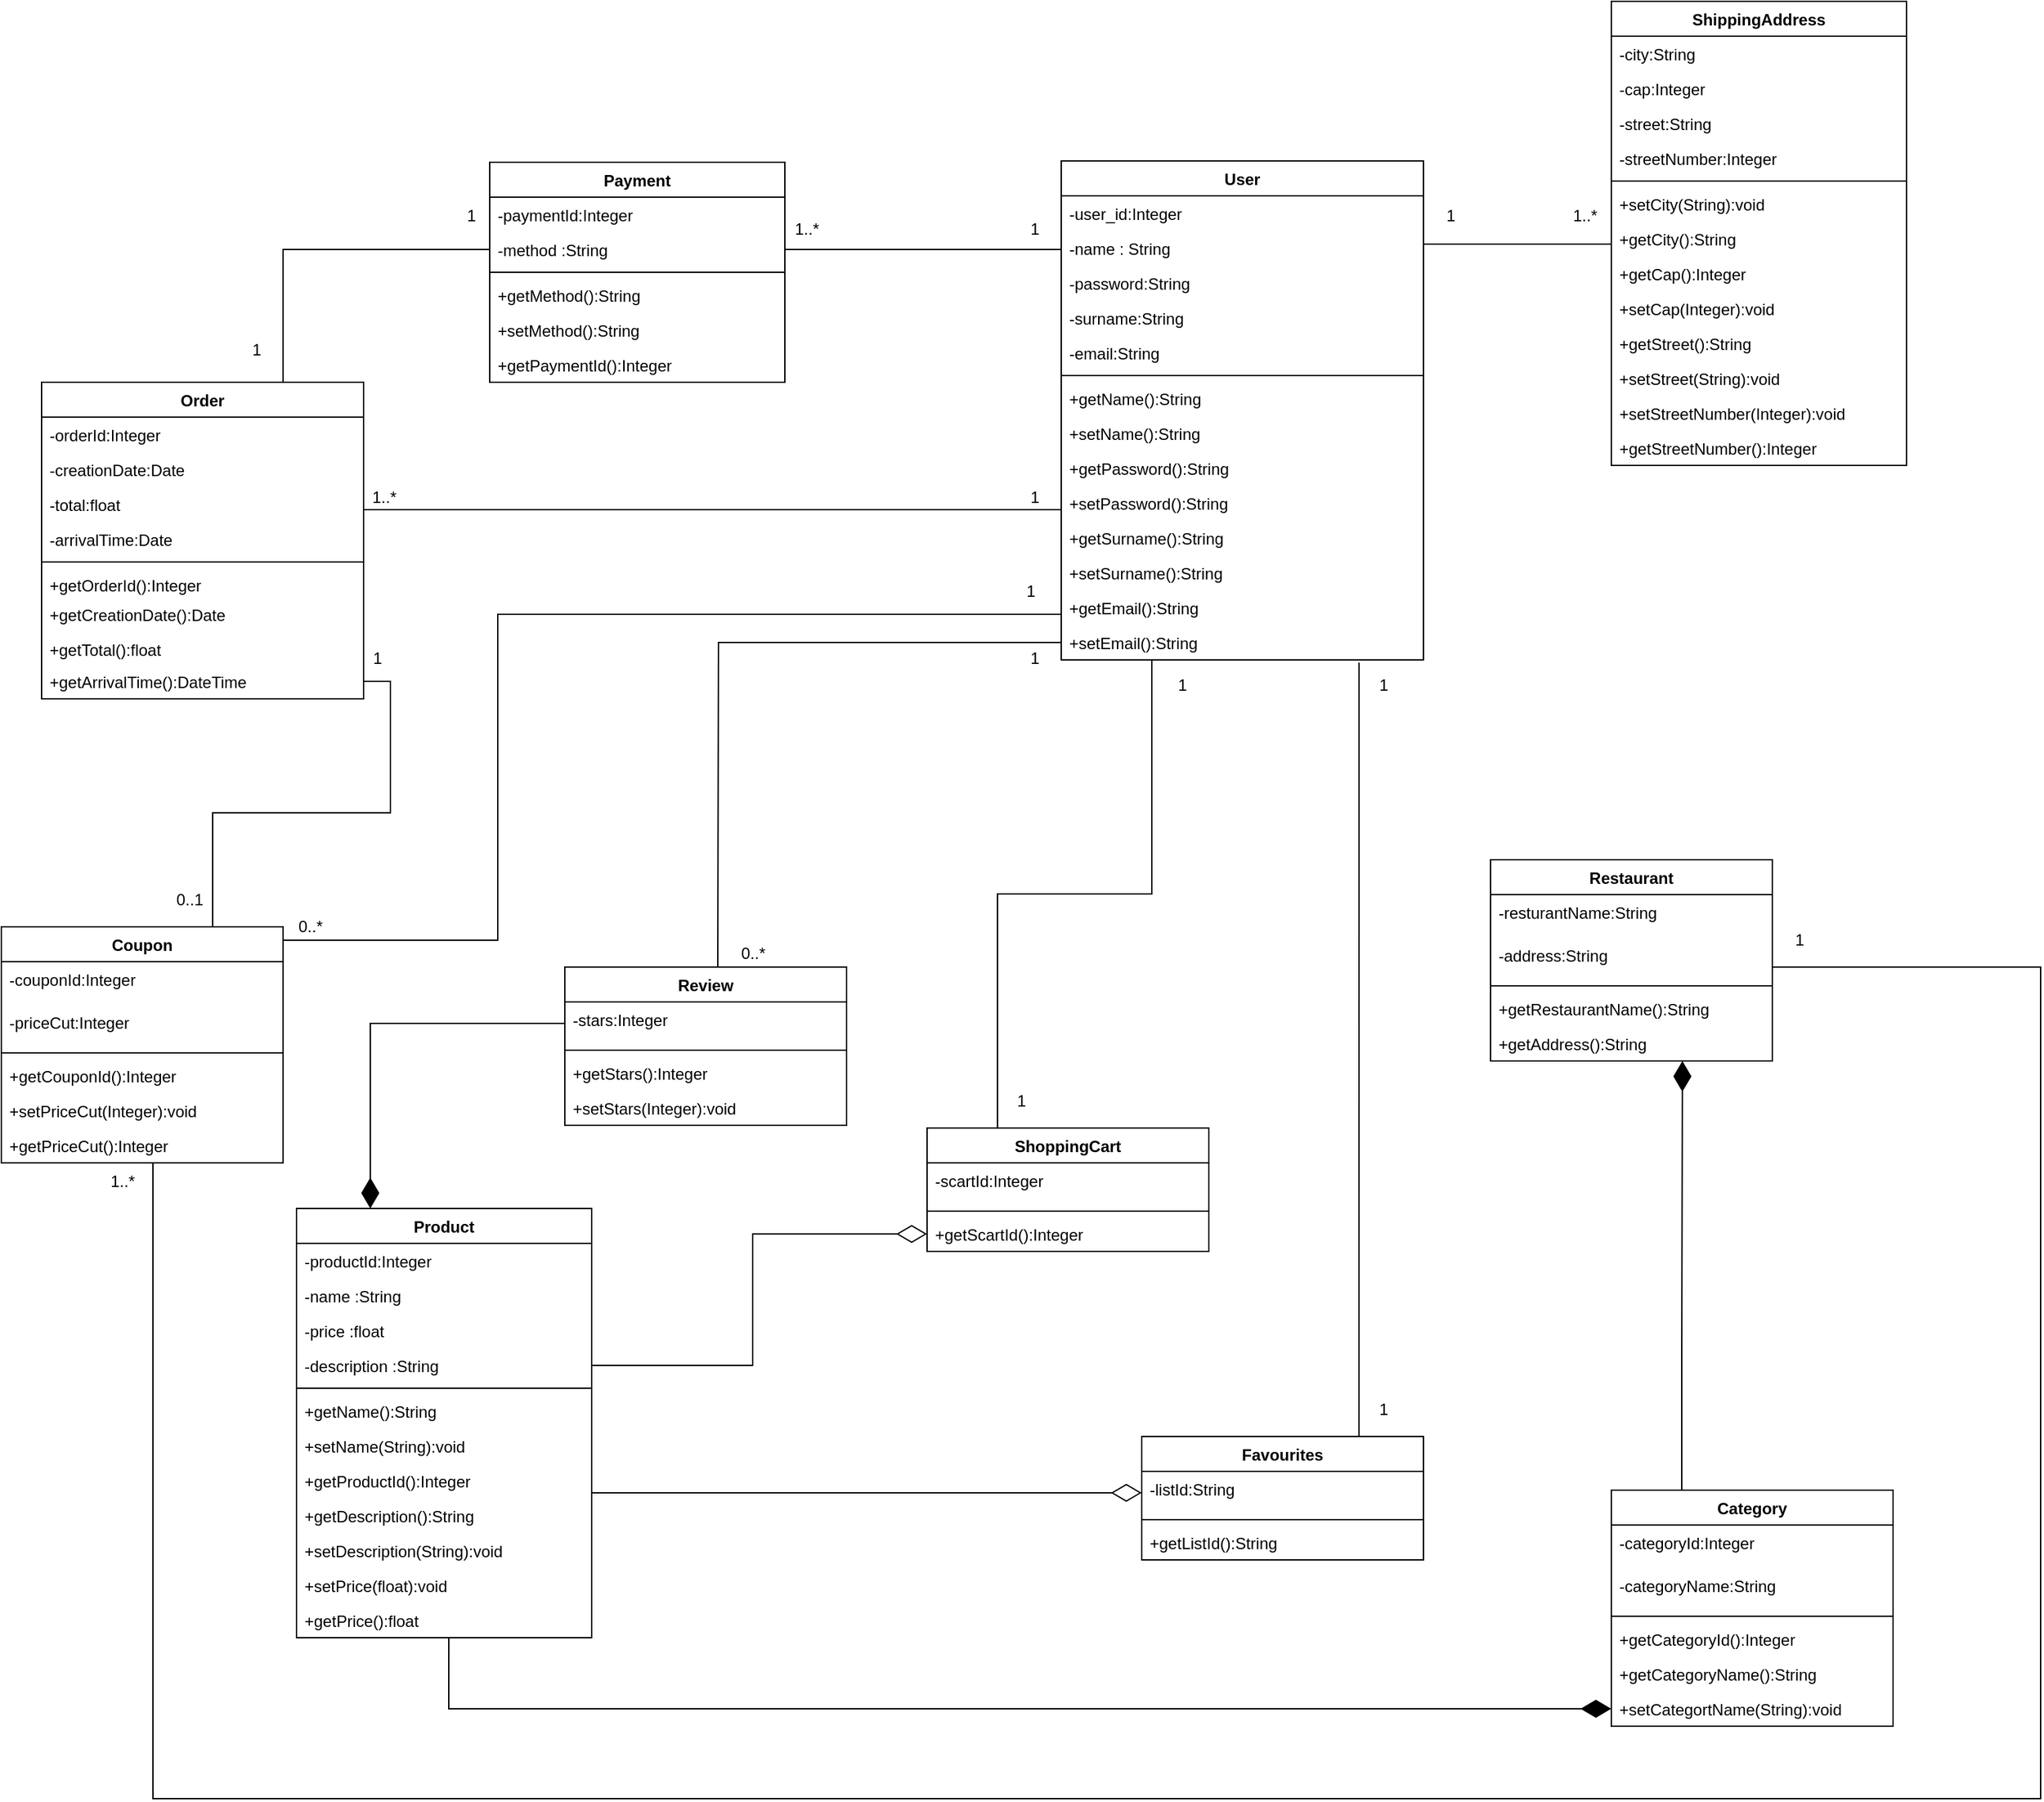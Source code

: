 <mxfile version="14.9.4" type="device"><diagram id="C5RBs43oDa-KdzZeNtuy" name="Page-1"><mxGraphModel dx="1248" dy="1477" grid="1" gridSize="10" guides="1" tooltips="1" connect="1" arrows="1" fold="1" page="0" pageScale="1" pageWidth="827" pageHeight="1169" math="0" shadow="0"><root><mxCell id="WIyWlLk6GJQsqaUBKTNV-0"/><mxCell id="WIyWlLk6GJQsqaUBKTNV-1" parent="WIyWlLk6GJQsqaUBKTNV-0"/><mxCell id="Fzb35Lvc3CZ6Kefot4yk-19" style="edgeStyle=orthogonalEdgeStyle;rounded=0;orthogonalLoop=1;jettySize=auto;html=1;exitX=0.75;exitY=0;exitDx=0;exitDy=0;entryX=0;entryY=0.5;entryDx=0;entryDy=0;endArrow=none;endFill=0;endSize=20;" parent="WIyWlLk6GJQsqaUBKTNV-1" source="GqTeX3np5vWBJ3f2mtn9-4" target="GqTeX3np5vWBJ3f2mtn9-90" edge="1"><mxGeometry relative="1" as="geometry"/></mxCell><mxCell id="GqTeX3np5vWBJ3f2mtn9-4" value="Order &#10;" style="swimlane;fontStyle=1;align=center;verticalAlign=top;childLayout=stackLayout;horizontal=1;startSize=26;horizontalStack=0;resizeParent=1;resizeParentMax=0;resizeLast=0;collapsible=1;marginBottom=0;" parent="WIyWlLk6GJQsqaUBKTNV-1" vertex="1"><mxGeometry x="80" y="-296" width="240" height="236" as="geometry"/></mxCell><mxCell id="GqTeX3np5vWBJ3f2mtn9-5" value="-orderId:Integer   &#10;" style="text;strokeColor=none;fillColor=none;align=left;verticalAlign=top;spacingLeft=4;spacingRight=4;overflow=hidden;rotatable=0;points=[[0,0.5],[1,0.5]];portConstraint=eastwest;" parent="GqTeX3np5vWBJ3f2mtn9-4" vertex="1"><mxGeometry y="26" width="240" height="26" as="geometry"/></mxCell><mxCell id="GqTeX3np5vWBJ3f2mtn9-75" value="-creationDate:Date" style="text;strokeColor=none;fillColor=none;align=left;verticalAlign=top;spacingLeft=4;spacingRight=4;overflow=hidden;rotatable=0;points=[[0,0.5],[1,0.5]];portConstraint=eastwest;" parent="GqTeX3np5vWBJ3f2mtn9-4" vertex="1"><mxGeometry y="52" width="240" height="26" as="geometry"/></mxCell><mxCell id="GqTeX3np5vWBJ3f2mtn9-76" value="-total:float" style="text;strokeColor=none;fillColor=none;align=left;verticalAlign=top;spacingLeft=4;spacingRight=4;overflow=hidden;rotatable=0;points=[[0,0.5],[1,0.5]];portConstraint=eastwest;" parent="GqTeX3np5vWBJ3f2mtn9-4" vertex="1"><mxGeometry y="78" width="240" height="26" as="geometry"/></mxCell><mxCell id="GqTeX3np5vWBJ3f2mtn9-77" value="-arrivalTime:Date " style="text;strokeColor=none;fillColor=none;align=left;verticalAlign=top;spacingLeft=4;spacingRight=4;overflow=hidden;rotatable=0;points=[[0,0.5],[1,0.5]];portConstraint=eastwest;" parent="GqTeX3np5vWBJ3f2mtn9-4" vertex="1"><mxGeometry y="104" width="240" height="26" as="geometry"/></mxCell><mxCell id="GqTeX3np5vWBJ3f2mtn9-6" value="" style="line;strokeWidth=1;fillColor=none;align=left;verticalAlign=middle;spacingTop=-1;spacingLeft=3;spacingRight=3;rotatable=0;labelPosition=right;points=[];portConstraint=eastwest;" parent="GqTeX3np5vWBJ3f2mtn9-4" vertex="1"><mxGeometry y="130" width="240" height="8" as="geometry"/></mxCell><mxCell id="GqTeX3np5vWBJ3f2mtn9-7" value="+getOrderId():Integer " style="text;strokeColor=none;fillColor=none;align=left;verticalAlign=top;spacingLeft=4;spacingRight=4;overflow=hidden;rotatable=0;points=[[0,0.5],[1,0.5]];portConstraint=eastwest;" parent="GqTeX3np5vWBJ3f2mtn9-4" vertex="1"><mxGeometry y="138" width="240" height="22" as="geometry"/></mxCell><mxCell id="GqTeX3np5vWBJ3f2mtn9-79" value="+getCreationDate():Date" style="text;strokeColor=none;fillColor=none;align=left;verticalAlign=top;spacingLeft=4;spacingRight=4;overflow=hidden;rotatable=0;points=[[0,0.5],[1,0.5]];portConstraint=eastwest;" parent="GqTeX3np5vWBJ3f2mtn9-4" vertex="1"><mxGeometry y="160" width="240" height="26" as="geometry"/></mxCell><mxCell id="GqTeX3np5vWBJ3f2mtn9-80" value="+getTotal():float" style="text;strokeColor=none;fillColor=none;align=left;verticalAlign=top;spacingLeft=4;spacingRight=4;overflow=hidden;rotatable=0;points=[[0,0.5],[1,0.5]];portConstraint=eastwest;" parent="GqTeX3np5vWBJ3f2mtn9-4" vertex="1"><mxGeometry y="186" width="240" height="24" as="geometry"/></mxCell><mxCell id="GqTeX3np5vWBJ3f2mtn9-81" value="+getArrivalTime():DateTime" style="text;strokeColor=none;fillColor=none;align=left;verticalAlign=top;spacingLeft=4;spacingRight=4;overflow=hidden;rotatable=0;points=[[0,0.5],[1,0.5]];portConstraint=eastwest;" parent="GqTeX3np5vWBJ3f2mtn9-4" vertex="1"><mxGeometry y="210" width="240" height="26" as="geometry"/></mxCell><mxCell id="Fzb35Lvc3CZ6Kefot4yk-70" style="edgeStyle=orthogonalEdgeStyle;rounded=0;orthogonalLoop=1;jettySize=auto;html=1;exitX=0.75;exitY=0;exitDx=0;exitDy=0;entryX=0.822;entryY=1.077;entryDx=0;entryDy=0;endArrow=none;endFill=0;endSize=20;entryPerimeter=0;" parent="WIyWlLk6GJQsqaUBKTNV-1" source="GqTeX3np5vWBJ3f2mtn9-8" target="GqTeX3np5vWBJ3f2mtn9-69" edge="1"><mxGeometry relative="1" as="geometry"><mxPoint x="1110" y="2" as="targetPoint"/><Array as="points"><mxPoint x="1062" y="490"/></Array></mxGeometry></mxCell><mxCell id="GqTeX3np5vWBJ3f2mtn9-8" value="Favourites &#10;" style="swimlane;fontStyle=1;align=center;verticalAlign=top;childLayout=stackLayout;horizontal=1;startSize=26;horizontalStack=0;resizeParent=1;resizeParentMax=0;resizeLast=0;collapsible=1;marginBottom=0;" parent="WIyWlLk6GJQsqaUBKTNV-1" vertex="1"><mxGeometry x="900" y="490" width="210" height="92" as="geometry"/></mxCell><mxCell id="GqTeX3np5vWBJ3f2mtn9-9" value="-listId:String  &#10;" style="text;strokeColor=none;fillColor=none;align=left;verticalAlign=top;spacingLeft=4;spacingRight=4;overflow=hidden;rotatable=0;points=[[0,0.5],[1,0.5]];portConstraint=eastwest;" parent="GqTeX3np5vWBJ3f2mtn9-8" vertex="1"><mxGeometry y="26" width="210" height="32" as="geometry"/></mxCell><mxCell id="GqTeX3np5vWBJ3f2mtn9-10" value="" style="line;strokeWidth=1;fillColor=none;align=left;verticalAlign=middle;spacingTop=-1;spacingLeft=3;spacingRight=3;rotatable=0;labelPosition=right;points=[];portConstraint=eastwest;" parent="GqTeX3np5vWBJ3f2mtn9-8" vertex="1"><mxGeometry y="58" width="210" height="8" as="geometry"/></mxCell><mxCell id="GqTeX3np5vWBJ3f2mtn9-11" value="+getListId():String" style="text;strokeColor=none;fillColor=none;align=left;verticalAlign=top;spacingLeft=4;spacingRight=4;overflow=hidden;rotatable=0;points=[[0,0.5],[1,0.5]];portConstraint=eastwest;" parent="GqTeX3np5vWBJ3f2mtn9-8" vertex="1"><mxGeometry y="66" width="210" height="26" as="geometry"/></mxCell><mxCell id="GqTeX3np5vWBJ3f2mtn9-20" value="User&#10; &#10;" style="swimlane;fontStyle=1;align=center;verticalAlign=top;childLayout=stackLayout;horizontal=1;startSize=26;horizontalStack=0;resizeParent=1;resizeParentMax=0;resizeLast=0;collapsible=1;marginBottom=0;" parent="WIyWlLk6GJQsqaUBKTNV-1" vertex="1"><mxGeometry x="840" y="-461" width="270" height="372" as="geometry"/></mxCell><mxCell id="GqTeX3np5vWBJ3f2mtn9-21" value="-user_id:Integer &#10;" style="text;strokeColor=none;fillColor=none;align=left;verticalAlign=top;spacingLeft=4;spacingRight=4;overflow=hidden;rotatable=0;points=[[0,0.5],[1,0.5]];portConstraint=eastwest;" parent="GqTeX3np5vWBJ3f2mtn9-20" vertex="1"><mxGeometry y="26" width="270" height="26" as="geometry"/></mxCell><mxCell id="GqTeX3np5vWBJ3f2mtn9-61" value="-name : String " style="text;strokeColor=none;fillColor=none;align=left;verticalAlign=top;spacingLeft=4;spacingRight=4;overflow=hidden;rotatable=0;points=[[0,0.5],[1,0.5]];portConstraint=eastwest;" parent="GqTeX3np5vWBJ3f2mtn9-20" vertex="1"><mxGeometry y="52" width="270" height="26" as="geometry"/></mxCell><mxCell id="GqTeX3np5vWBJ3f2mtn9-60" value="-password:String &#10;" style="text;strokeColor=none;fillColor=none;align=left;verticalAlign=top;spacingLeft=4;spacingRight=4;overflow=hidden;rotatable=0;points=[[0,0.5],[1,0.5]];portConstraint=eastwest;" parent="GqTeX3np5vWBJ3f2mtn9-20" vertex="1"><mxGeometry y="78" width="270" height="26" as="geometry"/></mxCell><mxCell id="GqTeX3np5vWBJ3f2mtn9-59" value="-surname:String " style="text;strokeColor=none;fillColor=none;align=left;verticalAlign=top;spacingLeft=4;spacingRight=4;overflow=hidden;rotatable=0;points=[[0,0.5],[1,0.5]];portConstraint=eastwest;" parent="GqTeX3np5vWBJ3f2mtn9-20" vertex="1"><mxGeometry y="104" width="270" height="26" as="geometry"/></mxCell><mxCell id="GqTeX3np5vWBJ3f2mtn9-58" value="-email:String   &#10;" style="text;strokeColor=none;fillColor=none;align=left;verticalAlign=top;spacingLeft=4;spacingRight=4;overflow=hidden;rotatable=0;points=[[0,0.5],[1,0.5]];portConstraint=eastwest;" parent="GqTeX3np5vWBJ3f2mtn9-20" vertex="1"><mxGeometry y="130" width="270" height="26" as="geometry"/></mxCell><mxCell id="GqTeX3np5vWBJ3f2mtn9-22" value="" style="line;strokeWidth=1;fillColor=none;align=left;verticalAlign=middle;spacingTop=-1;spacingLeft=3;spacingRight=3;rotatable=0;labelPosition=right;points=[];portConstraint=eastwest;" parent="GqTeX3np5vWBJ3f2mtn9-20" vertex="1"><mxGeometry y="156" width="270" height="8" as="geometry"/></mxCell><mxCell id="GqTeX3np5vWBJ3f2mtn9-23" value="+getName():String" style="text;strokeColor=none;fillColor=none;align=left;verticalAlign=top;spacingLeft=4;spacingRight=4;overflow=hidden;rotatable=0;points=[[0,0.5],[1,0.5]];portConstraint=eastwest;" parent="GqTeX3np5vWBJ3f2mtn9-20" vertex="1"><mxGeometry y="164" width="270" height="26" as="geometry"/></mxCell><mxCell id="GqTeX3np5vWBJ3f2mtn9-63" value="+setName():String " style="text;strokeColor=none;fillColor=none;align=left;verticalAlign=top;spacingLeft=4;spacingRight=4;overflow=hidden;rotatable=0;points=[[0,0.5],[1,0.5]];portConstraint=eastwest;" parent="GqTeX3np5vWBJ3f2mtn9-20" vertex="1"><mxGeometry y="190" width="270" height="26" as="geometry"/></mxCell><mxCell id="GqTeX3np5vWBJ3f2mtn9-64" value="+getPassword():String" style="text;strokeColor=none;fillColor=none;align=left;verticalAlign=top;spacingLeft=4;spacingRight=4;overflow=hidden;rotatable=0;points=[[0,0.5],[1,0.5]];portConstraint=eastwest;" parent="GqTeX3np5vWBJ3f2mtn9-20" vertex="1"><mxGeometry y="216" width="270" height="26" as="geometry"/></mxCell><mxCell id="GqTeX3np5vWBJ3f2mtn9-65" value="+setPassword():String" style="text;strokeColor=none;fillColor=none;align=left;verticalAlign=top;spacingLeft=4;spacingRight=4;overflow=hidden;rotatable=0;points=[[0,0.5],[1,0.5]];portConstraint=eastwest;" parent="GqTeX3np5vWBJ3f2mtn9-20" vertex="1"><mxGeometry y="242" width="270" height="26" as="geometry"/></mxCell><mxCell id="GqTeX3np5vWBJ3f2mtn9-66" value="+getSurname():String" style="text;strokeColor=none;fillColor=none;align=left;verticalAlign=top;spacingLeft=4;spacingRight=4;overflow=hidden;rotatable=0;points=[[0,0.5],[1,0.5]];portConstraint=eastwest;" parent="GqTeX3np5vWBJ3f2mtn9-20" vertex="1"><mxGeometry y="268" width="270" height="26" as="geometry"/></mxCell><mxCell id="GqTeX3np5vWBJ3f2mtn9-67" value="+setSurname():String" style="text;strokeColor=none;fillColor=none;align=left;verticalAlign=top;spacingLeft=4;spacingRight=4;overflow=hidden;rotatable=0;points=[[0,0.5],[1,0.5]];portConstraint=eastwest;" parent="GqTeX3np5vWBJ3f2mtn9-20" vertex="1"><mxGeometry y="294" width="270" height="26" as="geometry"/></mxCell><mxCell id="GqTeX3np5vWBJ3f2mtn9-68" value="+getEmail():String" style="text;strokeColor=none;fillColor=none;align=left;verticalAlign=top;spacingLeft=4;spacingRight=4;overflow=hidden;rotatable=0;points=[[0,0.5],[1,0.5]];portConstraint=eastwest;" parent="GqTeX3np5vWBJ3f2mtn9-20" vertex="1"><mxGeometry y="320" width="270" height="26" as="geometry"/></mxCell><mxCell id="GqTeX3np5vWBJ3f2mtn9-69" value="+setEmail():String" style="text;strokeColor=none;fillColor=none;align=left;verticalAlign=top;spacingLeft=4;spacingRight=4;overflow=hidden;rotatable=0;points=[[0,0.5],[1,0.5]];portConstraint=eastwest;" parent="GqTeX3np5vWBJ3f2mtn9-20" vertex="1"><mxGeometry y="346" width="270" height="26" as="geometry"/></mxCell><mxCell id="GqTeX3np5vWBJ3f2mtn9-24" value="Payment &#10;" style="swimlane;fontStyle=1;align=center;verticalAlign=top;childLayout=stackLayout;horizontal=1;startSize=26;horizontalStack=0;resizeParent=1;resizeParentMax=0;resizeLast=0;collapsible=1;marginBottom=0;" parent="WIyWlLk6GJQsqaUBKTNV-1" vertex="1"><mxGeometry x="414" y="-460" width="220" height="164" as="geometry"/></mxCell><mxCell id="GqTeX3np5vWBJ3f2mtn9-25" value="-paymentId:Integer &#10;" style="text;strokeColor=none;fillColor=none;align=left;verticalAlign=top;spacingLeft=4;spacingRight=4;overflow=hidden;rotatable=0;points=[[0,0.5],[1,0.5]];portConstraint=eastwest;" parent="GqTeX3np5vWBJ3f2mtn9-24" vertex="1"><mxGeometry y="26" width="220" height="26" as="geometry"/></mxCell><mxCell id="GqTeX3np5vWBJ3f2mtn9-90" value="-method :String" style="text;strokeColor=none;fillColor=none;align=left;verticalAlign=top;spacingLeft=4;spacingRight=4;overflow=hidden;rotatable=0;points=[[0,0.5],[1,0.5]];portConstraint=eastwest;" parent="GqTeX3np5vWBJ3f2mtn9-24" vertex="1"><mxGeometry y="52" width="220" height="26" as="geometry"/></mxCell><mxCell id="GqTeX3np5vWBJ3f2mtn9-26" value="" style="line;strokeWidth=1;fillColor=none;align=left;verticalAlign=middle;spacingTop=-1;spacingLeft=3;spacingRight=3;rotatable=0;labelPosition=right;points=[];portConstraint=eastwest;" parent="GqTeX3np5vWBJ3f2mtn9-24" vertex="1"><mxGeometry y="78" width="220" height="8" as="geometry"/></mxCell><mxCell id="GqTeX3np5vWBJ3f2mtn9-27" value="+getMethod():String" style="text;strokeColor=none;fillColor=none;align=left;verticalAlign=top;spacingLeft=4;spacingRight=4;overflow=hidden;rotatable=0;points=[[0,0.5],[1,0.5]];portConstraint=eastwest;" parent="GqTeX3np5vWBJ3f2mtn9-24" vertex="1"><mxGeometry y="86" width="220" height="26" as="geometry"/></mxCell><mxCell id="GqTeX3np5vWBJ3f2mtn9-91" value="+setMethod():String" style="text;strokeColor=none;fillColor=none;align=left;verticalAlign=top;spacingLeft=4;spacingRight=4;overflow=hidden;rotatable=0;points=[[0,0.5],[1,0.5]];portConstraint=eastwest;" parent="GqTeX3np5vWBJ3f2mtn9-24" vertex="1"><mxGeometry y="112" width="220" height="26" as="geometry"/></mxCell><mxCell id="GqTeX3np5vWBJ3f2mtn9-92" value="+getPaymentId():Integer&#10;" style="text;strokeColor=none;fillColor=none;align=left;verticalAlign=top;spacingLeft=4;spacingRight=4;overflow=hidden;rotatable=0;points=[[0,0.5],[1,0.5]];portConstraint=eastwest;" parent="GqTeX3np5vWBJ3f2mtn9-24" vertex="1"><mxGeometry y="138" width="220" height="26" as="geometry"/></mxCell><mxCell id="YqrqfRTij7B3wuzIpThq-54" style="edgeStyle=orthogonalEdgeStyle;rounded=0;orthogonalLoop=1;jettySize=auto;html=1;exitX=0.25;exitY=0;exitDx=0;exitDy=0;entryX=0;entryY=0.5;entryDx=0;entryDy=0;startArrow=diamondThin;startFill=1;endArrow=none;endFill=0;startSize=20;endSize=30;sourcePerimeterSpacing=30;targetPerimeterSpacing=30;strokeWidth=1;" parent="WIyWlLk6GJQsqaUBKTNV-1" source="UOLt_uFdu3Jr6GfLO_ts-5" target="YqrqfRTij7B3wuzIpThq-48" edge="1"><mxGeometry relative="1" as="geometry"/></mxCell><mxCell id="UOLt_uFdu3Jr6GfLO_ts-5" value="Product" style="swimlane;fontStyle=1;align=center;verticalAlign=top;childLayout=stackLayout;horizontal=1;startSize=26;horizontalStack=0;resizeParent=1;resizeParentMax=0;resizeLast=0;collapsible=1;marginBottom=0;" parent="WIyWlLk6GJQsqaUBKTNV-1" vertex="1"><mxGeometry x="270" y="320" width="220" height="320" as="geometry"/></mxCell><mxCell id="UOLt_uFdu3Jr6GfLO_ts-6" value="-productId:Integer &#10;" style="text;strokeColor=none;fillColor=none;align=left;verticalAlign=top;spacingLeft=4;spacingRight=4;overflow=hidden;rotatable=0;points=[[0,0.5],[1,0.5]];portConstraint=eastwest;" parent="UOLt_uFdu3Jr6GfLO_ts-5" vertex="1"><mxGeometry y="26" width="220" height="26" as="geometry"/></mxCell><mxCell id="UOLt_uFdu3Jr6GfLO_ts-7" value="-name :String" style="text;strokeColor=none;fillColor=none;align=left;verticalAlign=top;spacingLeft=4;spacingRight=4;overflow=hidden;rotatable=0;points=[[0,0.5],[1,0.5]];portConstraint=eastwest;" parent="UOLt_uFdu3Jr6GfLO_ts-5" vertex="1"><mxGeometry y="52" width="220" height="26" as="geometry"/></mxCell><mxCell id="fUHFlFOg5tJNf6eTaTaH-1" value="-price :float" style="text;strokeColor=none;fillColor=none;align=left;verticalAlign=top;spacingLeft=4;spacingRight=4;overflow=hidden;rotatable=0;points=[[0,0.5],[1,0.5]];portConstraint=eastwest;" parent="UOLt_uFdu3Jr6GfLO_ts-5" vertex="1"><mxGeometry y="78" width="220" height="26" as="geometry"/></mxCell><mxCell id="UOLt_uFdu3Jr6GfLO_ts-12" value="-description :String&#10;" style="text;strokeColor=none;fillColor=none;align=left;verticalAlign=top;spacingLeft=4;spacingRight=4;overflow=hidden;rotatable=0;points=[[0,0.5],[1,0.5]];portConstraint=eastwest;" parent="UOLt_uFdu3Jr6GfLO_ts-5" vertex="1"><mxGeometry y="104" width="220" height="26" as="geometry"/></mxCell><mxCell id="UOLt_uFdu3Jr6GfLO_ts-8" value="" style="line;strokeWidth=1;fillColor=none;align=left;verticalAlign=middle;spacingTop=-1;spacingLeft=3;spacingRight=3;rotatable=0;labelPosition=right;points=[];portConstraint=eastwest;" parent="UOLt_uFdu3Jr6GfLO_ts-5" vertex="1"><mxGeometry y="130" width="220" height="8" as="geometry"/></mxCell><mxCell id="UOLt_uFdu3Jr6GfLO_ts-9" value="+getName():String" style="text;strokeColor=none;fillColor=none;align=left;verticalAlign=top;spacingLeft=4;spacingRight=4;overflow=hidden;rotatable=0;points=[[0,0.5],[1,0.5]];portConstraint=eastwest;" parent="UOLt_uFdu3Jr6GfLO_ts-5" vertex="1"><mxGeometry y="138" width="220" height="26" as="geometry"/></mxCell><mxCell id="UOLt_uFdu3Jr6GfLO_ts-10" value="+setName(String):void" style="text;strokeColor=none;fillColor=none;align=left;verticalAlign=top;spacingLeft=4;spacingRight=4;overflow=hidden;rotatable=0;points=[[0,0.5],[1,0.5]];portConstraint=eastwest;" parent="UOLt_uFdu3Jr6GfLO_ts-5" vertex="1"><mxGeometry y="164" width="220" height="26" as="geometry"/></mxCell><mxCell id="UOLt_uFdu3Jr6GfLO_ts-11" value="+getProductId():Integer&#10;" style="text;strokeColor=none;fillColor=none;align=left;verticalAlign=top;spacingLeft=4;spacingRight=4;overflow=hidden;rotatable=0;points=[[0,0.5],[1,0.5]];portConstraint=eastwest;" parent="UOLt_uFdu3Jr6GfLO_ts-5" vertex="1"><mxGeometry y="190" width="220" height="26" as="geometry"/></mxCell><mxCell id="UOLt_uFdu3Jr6GfLO_ts-13" value="+getDescription():String&#10;" style="text;strokeColor=none;fillColor=none;align=left;verticalAlign=top;spacingLeft=4;spacingRight=4;overflow=hidden;rotatable=0;points=[[0,0.5],[1,0.5]];portConstraint=eastwest;" parent="UOLt_uFdu3Jr6GfLO_ts-5" vertex="1"><mxGeometry y="216" width="220" height="26" as="geometry"/></mxCell><mxCell id="UOLt_uFdu3Jr6GfLO_ts-14" value="+setDescription(String):void" style="text;strokeColor=none;fillColor=none;align=left;verticalAlign=top;spacingLeft=4;spacingRight=4;overflow=hidden;rotatable=0;points=[[0,0.5],[1,0.5]];portConstraint=eastwest;" parent="UOLt_uFdu3Jr6GfLO_ts-5" vertex="1"><mxGeometry y="242" width="220" height="26" as="geometry"/></mxCell><mxCell id="fUHFlFOg5tJNf6eTaTaH-2" value="+setPrice(float):void" style="text;strokeColor=none;fillColor=none;align=left;verticalAlign=top;spacingLeft=4;spacingRight=4;overflow=hidden;rotatable=0;points=[[0,0.5],[1,0.5]];portConstraint=eastwest;" parent="UOLt_uFdu3Jr6GfLO_ts-5" vertex="1"><mxGeometry y="268" width="220" height="26" as="geometry"/></mxCell><mxCell id="fUHFlFOg5tJNf6eTaTaH-3" value="+getPrice():float" style="text;strokeColor=none;fillColor=none;align=left;verticalAlign=top;spacingLeft=4;spacingRight=4;overflow=hidden;rotatable=0;points=[[0,0.5],[1,0.5]];portConstraint=eastwest;" parent="UOLt_uFdu3Jr6GfLO_ts-5" vertex="1"><mxGeometry y="294" width="220" height="26" as="geometry"/></mxCell><mxCell id="UOLt_uFdu3Jr6GfLO_ts-16" value="ShippingAddress" style="swimlane;fontStyle=1;align=center;verticalAlign=top;childLayout=stackLayout;horizontal=1;startSize=26;horizontalStack=0;resizeParent=1;resizeParentMax=0;resizeLast=0;collapsible=1;marginBottom=0;" parent="WIyWlLk6GJQsqaUBKTNV-1" vertex="1"><mxGeometry x="1250" y="-580" width="220" height="346" as="geometry"/></mxCell><mxCell id="UOLt_uFdu3Jr6GfLO_ts-18" value="-city:String" style="text;strokeColor=none;fillColor=none;align=left;verticalAlign=top;spacingLeft=4;spacingRight=4;overflow=hidden;rotatable=0;points=[[0,0.5],[1,0.5]];portConstraint=eastwest;" parent="UOLt_uFdu3Jr6GfLO_ts-16" vertex="1"><mxGeometry y="26" width="220" height="26" as="geometry"/></mxCell><mxCell id="UOLt_uFdu3Jr6GfLO_ts-23" value="-cap:Integer " style="text;strokeColor=none;fillColor=none;align=left;verticalAlign=top;spacingLeft=4;spacingRight=4;overflow=hidden;rotatable=0;points=[[0,0.5],[1,0.5]];portConstraint=eastwest;" parent="UOLt_uFdu3Jr6GfLO_ts-16" vertex="1"><mxGeometry y="52" width="220" height="26" as="geometry"/></mxCell><mxCell id="UOLt_uFdu3Jr6GfLO_ts-24" value="-street:String" style="text;strokeColor=none;fillColor=none;align=left;verticalAlign=top;spacingLeft=4;spacingRight=4;overflow=hidden;rotatable=0;points=[[0,0.5],[1,0.5]];portConstraint=eastwest;" parent="UOLt_uFdu3Jr6GfLO_ts-16" vertex="1"><mxGeometry y="78" width="220" height="26" as="geometry"/></mxCell><mxCell id="HK6q_oaCn603mDxl4rKP-2" value="-streetNumber:Integer" style="text;strokeColor=none;fillColor=none;align=left;verticalAlign=top;spacingLeft=4;spacingRight=4;overflow=hidden;rotatable=0;points=[[0,0.5],[1,0.5]];portConstraint=eastwest;" parent="UOLt_uFdu3Jr6GfLO_ts-16" vertex="1"><mxGeometry y="104" width="220" height="26" as="geometry"/></mxCell><mxCell id="UOLt_uFdu3Jr6GfLO_ts-19" value="" style="line;strokeWidth=1;fillColor=none;align=left;verticalAlign=middle;spacingTop=-1;spacingLeft=3;spacingRight=3;rotatable=0;labelPosition=right;points=[];portConstraint=eastwest;" parent="UOLt_uFdu3Jr6GfLO_ts-16" vertex="1"><mxGeometry y="130" width="220" height="8" as="geometry"/></mxCell><mxCell id="UOLt_uFdu3Jr6GfLO_ts-27" value="+setCity(String):void" style="text;strokeColor=none;fillColor=none;align=left;verticalAlign=top;spacingLeft=4;spacingRight=4;overflow=hidden;rotatable=0;points=[[0,0.5],[1,0.5]];portConstraint=eastwest;" parent="UOLt_uFdu3Jr6GfLO_ts-16" vertex="1"><mxGeometry y="138" width="220" height="26" as="geometry"/></mxCell><mxCell id="UOLt_uFdu3Jr6GfLO_ts-22" value="+getCity():String&#10;" style="text;strokeColor=none;fillColor=none;align=left;verticalAlign=top;spacingLeft=4;spacingRight=4;overflow=hidden;rotatable=0;points=[[0,0.5],[1,0.5]];portConstraint=eastwest;" parent="UOLt_uFdu3Jr6GfLO_ts-16" vertex="1"><mxGeometry y="164" width="220" height="26" as="geometry"/></mxCell><mxCell id="UOLt_uFdu3Jr6GfLO_ts-26" value="+getCap():Integer &#10;" style="text;strokeColor=none;fillColor=none;align=left;verticalAlign=top;spacingLeft=4;spacingRight=4;overflow=hidden;rotatable=0;points=[[0,0.5],[1,0.5]];portConstraint=eastwest;" parent="UOLt_uFdu3Jr6GfLO_ts-16" vertex="1"><mxGeometry y="190" width="220" height="26" as="geometry"/></mxCell><mxCell id="UOLt_uFdu3Jr6GfLO_ts-28" value="+setCap(Integer):void " style="text;strokeColor=none;fillColor=none;align=left;verticalAlign=top;spacingLeft=4;spacingRight=4;overflow=hidden;rotatable=0;points=[[0,0.5],[1,0.5]];portConstraint=eastwest;" parent="UOLt_uFdu3Jr6GfLO_ts-16" vertex="1"><mxGeometry y="216" width="220" height="26" as="geometry"/></mxCell><mxCell id="UOLt_uFdu3Jr6GfLO_ts-29" value="+getStreet():String" style="text;strokeColor=none;fillColor=none;align=left;verticalAlign=top;spacingLeft=4;spacingRight=4;overflow=hidden;rotatable=0;points=[[0,0.5],[1,0.5]];portConstraint=eastwest;" parent="UOLt_uFdu3Jr6GfLO_ts-16" vertex="1"><mxGeometry y="242" width="220" height="26" as="geometry"/></mxCell><mxCell id="UOLt_uFdu3Jr6GfLO_ts-30" value="+setStreet(String):void" style="text;strokeColor=none;fillColor=none;align=left;verticalAlign=top;spacingLeft=4;spacingRight=4;overflow=hidden;rotatable=0;points=[[0,0.5],[1,0.5]];portConstraint=eastwest;" parent="UOLt_uFdu3Jr6GfLO_ts-16" vertex="1"><mxGeometry y="268" width="220" height="26" as="geometry"/></mxCell><mxCell id="HK6q_oaCn603mDxl4rKP-4" value="+setStreetNumber(Integer):void" style="text;strokeColor=none;fillColor=none;align=left;verticalAlign=top;spacingLeft=4;spacingRight=4;overflow=hidden;rotatable=0;points=[[0,0.5],[1,0.5]];portConstraint=eastwest;" parent="UOLt_uFdu3Jr6GfLO_ts-16" vertex="1"><mxGeometry y="294" width="220" height="26" as="geometry"/></mxCell><mxCell id="HK6q_oaCn603mDxl4rKP-5" value="+getStreetNumber():Integer" style="text;strokeColor=none;fillColor=none;align=left;verticalAlign=top;spacingLeft=4;spacingRight=4;overflow=hidden;rotatable=0;points=[[0,0.5],[1,0.5]];portConstraint=eastwest;" parent="UOLt_uFdu3Jr6GfLO_ts-16" vertex="1"><mxGeometry y="320" width="220" height="26" as="geometry"/></mxCell><mxCell id="Fzb35Lvc3CZ6Kefot4yk-34" style="edgeStyle=orthogonalEdgeStyle;rounded=0;orthogonalLoop=1;jettySize=auto;html=1;exitX=0.25;exitY=0;exitDx=0;exitDy=0;endArrow=diamondThin;endFill=1;endSize=20;" parent="WIyWlLk6GJQsqaUBKTNV-1" source="UOLt_uFdu3Jr6GfLO_ts-31" target="UOLt_uFdu3Jr6GfLO_ts-68" edge="1"><mxGeometry relative="1" as="geometry"><mxPoint x="1275.29" y="346.988" as="targetPoint"/><Array as="points"><mxPoint x="1303" y="430"/><mxPoint x="1303" y="430"/></Array></mxGeometry></mxCell><mxCell id="UOLt_uFdu3Jr6GfLO_ts-31" value="Category" style="swimlane;fontStyle=1;align=center;verticalAlign=top;childLayout=stackLayout;horizontal=1;startSize=26;horizontalStack=0;resizeParent=1;resizeParentMax=0;resizeLast=0;collapsible=1;marginBottom=0;" parent="WIyWlLk6GJQsqaUBKTNV-1" vertex="1"><mxGeometry x="1250" y="530" width="210" height="176" as="geometry"/></mxCell><mxCell id="UOLt_uFdu3Jr6GfLO_ts-32" value="-categoryId:Integer" style="text;strokeColor=none;fillColor=none;align=left;verticalAlign=top;spacingLeft=4;spacingRight=4;overflow=hidden;rotatable=0;points=[[0,0.5],[1,0.5]];portConstraint=eastwest;" parent="UOLt_uFdu3Jr6GfLO_ts-31" vertex="1"><mxGeometry y="26" width="210" height="32" as="geometry"/></mxCell><mxCell id="UOLt_uFdu3Jr6GfLO_ts-35" value="-categoryName:String" style="text;strokeColor=none;fillColor=none;align=left;verticalAlign=top;spacingLeft=4;spacingRight=4;overflow=hidden;rotatable=0;points=[[0,0.5],[1,0.5]];portConstraint=eastwest;" parent="UOLt_uFdu3Jr6GfLO_ts-31" vertex="1"><mxGeometry y="58" width="210" height="32" as="geometry"/></mxCell><mxCell id="UOLt_uFdu3Jr6GfLO_ts-33" value="" style="line;strokeWidth=1;fillColor=none;align=left;verticalAlign=middle;spacingTop=-1;spacingLeft=3;spacingRight=3;rotatable=0;labelPosition=right;points=[];portConstraint=eastwest;" parent="UOLt_uFdu3Jr6GfLO_ts-31" vertex="1"><mxGeometry y="90" width="210" height="8" as="geometry"/></mxCell><mxCell id="UOLt_uFdu3Jr6GfLO_ts-34" value="+getCategoryId():Integer&#10;" style="text;strokeColor=none;fillColor=none;align=left;verticalAlign=top;spacingLeft=4;spacingRight=4;overflow=hidden;rotatable=0;points=[[0,0.5],[1,0.5]];portConstraint=eastwest;" parent="UOLt_uFdu3Jr6GfLO_ts-31" vertex="1"><mxGeometry y="98" width="210" height="26" as="geometry"/></mxCell><mxCell id="UOLt_uFdu3Jr6GfLO_ts-36" value="+getCategoryName():String&#10;" style="text;strokeColor=none;fillColor=none;align=left;verticalAlign=top;spacingLeft=4;spacingRight=4;overflow=hidden;rotatable=0;points=[[0,0.5],[1,0.5]];portConstraint=eastwest;" parent="UOLt_uFdu3Jr6GfLO_ts-31" vertex="1"><mxGeometry y="124" width="210" height="26" as="geometry"/></mxCell><mxCell id="UOLt_uFdu3Jr6GfLO_ts-37" value="+setCategortName(String):void" style="text;strokeColor=none;fillColor=none;align=left;verticalAlign=top;spacingLeft=4;spacingRight=4;overflow=hidden;rotatable=0;points=[[0,0.5],[1,0.5]];portConstraint=eastwest;" parent="UOLt_uFdu3Jr6GfLO_ts-31" vertex="1"><mxGeometry y="150" width="210" height="26" as="geometry"/></mxCell><mxCell id="UOLt_uFdu3Jr6GfLO_ts-38" value="Coupon" style="swimlane;fontStyle=1;align=center;verticalAlign=top;childLayout=stackLayout;horizontal=1;startSize=26;horizontalStack=0;resizeParent=1;resizeParentMax=0;resizeLast=0;collapsible=1;marginBottom=0;" parent="WIyWlLk6GJQsqaUBKTNV-1" vertex="1"><mxGeometry x="50" y="110" width="210" height="176" as="geometry"/></mxCell><mxCell id="UOLt_uFdu3Jr6GfLO_ts-39" value="-couponId:Integer" style="text;strokeColor=none;fillColor=none;align=left;verticalAlign=top;spacingLeft=4;spacingRight=4;overflow=hidden;rotatable=0;points=[[0,0.5],[1,0.5]];portConstraint=eastwest;" parent="UOLt_uFdu3Jr6GfLO_ts-38" vertex="1"><mxGeometry y="26" width="210" height="32" as="geometry"/></mxCell><mxCell id="UOLt_uFdu3Jr6GfLO_ts-42" value="-priceCut:Integer" style="text;strokeColor=none;fillColor=none;align=left;verticalAlign=top;spacingLeft=4;spacingRight=4;overflow=hidden;rotatable=0;points=[[0,0.5],[1,0.5]];portConstraint=eastwest;" parent="UOLt_uFdu3Jr6GfLO_ts-38" vertex="1"><mxGeometry y="58" width="210" height="32" as="geometry"/></mxCell><mxCell id="UOLt_uFdu3Jr6GfLO_ts-40" value="" style="line;strokeWidth=1;fillColor=none;align=left;verticalAlign=middle;spacingTop=-1;spacingLeft=3;spacingRight=3;rotatable=0;labelPosition=right;points=[];portConstraint=eastwest;" parent="UOLt_uFdu3Jr6GfLO_ts-38" vertex="1"><mxGeometry y="90" width="210" height="8" as="geometry"/></mxCell><mxCell id="UOLt_uFdu3Jr6GfLO_ts-41" value="+getCouponId():Integer" style="text;strokeColor=none;fillColor=none;align=left;verticalAlign=top;spacingLeft=4;spacingRight=4;overflow=hidden;rotatable=0;points=[[0,0.5],[1,0.5]];portConstraint=eastwest;" parent="UOLt_uFdu3Jr6GfLO_ts-38" vertex="1"><mxGeometry y="98" width="210" height="26" as="geometry"/></mxCell><mxCell id="UOLt_uFdu3Jr6GfLO_ts-44" value="+setPriceCut(Integer):void" style="text;strokeColor=none;fillColor=none;align=left;verticalAlign=top;spacingLeft=4;spacingRight=4;overflow=hidden;rotatable=0;points=[[0,0.5],[1,0.5]];portConstraint=eastwest;" parent="UOLt_uFdu3Jr6GfLO_ts-38" vertex="1"><mxGeometry y="124" width="210" height="26" as="geometry"/></mxCell><mxCell id="UOLt_uFdu3Jr6GfLO_ts-43" value="+getPriceCut():Integer" style="text;strokeColor=none;fillColor=none;align=left;verticalAlign=top;spacingLeft=4;spacingRight=4;overflow=hidden;rotatable=0;points=[[0,0.5],[1,0.5]];portConstraint=eastwest;" parent="UOLt_uFdu3Jr6GfLO_ts-38" vertex="1"><mxGeometry y="150" width="210" height="26" as="geometry"/></mxCell><mxCell id="UOLt_uFdu3Jr6GfLO_ts-54" value="ShoppingCart &#10;" style="swimlane;fontStyle=1;align=center;verticalAlign=top;childLayout=stackLayout;horizontal=1;startSize=26;horizontalStack=0;resizeParent=1;resizeParentMax=0;resizeLast=0;collapsible=1;marginBottom=0;" parent="WIyWlLk6GJQsqaUBKTNV-1" vertex="1"><mxGeometry x="740" y="260" width="210" height="92" as="geometry"/></mxCell><mxCell id="UOLt_uFdu3Jr6GfLO_ts-55" value="-scartId:Integer" style="text;strokeColor=none;fillColor=none;align=left;verticalAlign=top;spacingLeft=4;spacingRight=4;overflow=hidden;rotatable=0;points=[[0,0.5],[1,0.5]];portConstraint=eastwest;" parent="UOLt_uFdu3Jr6GfLO_ts-54" vertex="1"><mxGeometry y="26" width="210" height="32" as="geometry"/></mxCell><mxCell id="UOLt_uFdu3Jr6GfLO_ts-57" value="" style="line;strokeWidth=1;fillColor=none;align=left;verticalAlign=middle;spacingTop=-1;spacingLeft=3;spacingRight=3;rotatable=0;labelPosition=right;points=[];portConstraint=eastwest;" parent="UOLt_uFdu3Jr6GfLO_ts-54" vertex="1"><mxGeometry y="58" width="210" height="8" as="geometry"/></mxCell><mxCell id="UOLt_uFdu3Jr6GfLO_ts-58" value="+getScartId():Integer" style="text;strokeColor=none;fillColor=none;align=left;verticalAlign=top;spacingLeft=4;spacingRight=4;overflow=hidden;rotatable=0;points=[[0,0.5],[1,0.5]];portConstraint=eastwest;" parent="UOLt_uFdu3Jr6GfLO_ts-54" vertex="1"><mxGeometry y="66" width="210" height="26" as="geometry"/></mxCell><mxCell id="UOLt_uFdu3Jr6GfLO_ts-61" value="Restaurant" style="swimlane;fontStyle=1;align=center;verticalAlign=top;childLayout=stackLayout;horizontal=1;startSize=26;horizontalStack=0;resizeParent=1;resizeParentMax=0;resizeLast=0;collapsible=1;marginBottom=0;" parent="WIyWlLk6GJQsqaUBKTNV-1" vertex="1"><mxGeometry x="1160" y="60" width="210" height="150" as="geometry"/></mxCell><mxCell id="UOLt_uFdu3Jr6GfLO_ts-62" value="-resturantName:String" style="text;strokeColor=none;fillColor=none;align=left;verticalAlign=top;spacingLeft=4;spacingRight=4;overflow=hidden;rotatable=0;points=[[0,0.5],[1,0.5]];portConstraint=eastwest;" parent="UOLt_uFdu3Jr6GfLO_ts-61" vertex="1"><mxGeometry y="26" width="210" height="32" as="geometry"/></mxCell><mxCell id="UOLt_uFdu3Jr6GfLO_ts-66" value="-address:String" style="text;strokeColor=none;fillColor=none;align=left;verticalAlign=top;spacingLeft=4;spacingRight=4;overflow=hidden;rotatable=0;points=[[0,0.5],[1,0.5]];portConstraint=eastwest;" parent="UOLt_uFdu3Jr6GfLO_ts-61" vertex="1"><mxGeometry y="58" width="210" height="32" as="geometry"/></mxCell><mxCell id="UOLt_uFdu3Jr6GfLO_ts-63" value="" style="line;strokeWidth=1;fillColor=none;align=left;verticalAlign=middle;spacingTop=-1;spacingLeft=3;spacingRight=3;rotatable=0;labelPosition=right;points=[];portConstraint=eastwest;" parent="UOLt_uFdu3Jr6GfLO_ts-61" vertex="1"><mxGeometry y="90" width="210" height="8" as="geometry"/></mxCell><mxCell id="UOLt_uFdu3Jr6GfLO_ts-64" value="+getRestaurantName():String" style="text;strokeColor=none;fillColor=none;align=left;verticalAlign=top;spacingLeft=4;spacingRight=4;overflow=hidden;rotatable=0;points=[[0,0.5],[1,0.5]];portConstraint=eastwest;" parent="UOLt_uFdu3Jr6GfLO_ts-61" vertex="1"><mxGeometry y="98" width="210" height="26" as="geometry"/></mxCell><mxCell id="UOLt_uFdu3Jr6GfLO_ts-68" value="+getAddress():String" style="text;strokeColor=none;fillColor=none;align=left;verticalAlign=top;spacingLeft=4;spacingRight=4;overflow=hidden;rotatable=0;points=[[0,0.5],[1,0.5]];portConstraint=eastwest;" parent="UOLt_uFdu3Jr6GfLO_ts-61" vertex="1"><mxGeometry y="124" width="210" height="26" as="geometry"/></mxCell><mxCell id="YqrqfRTij7B3wuzIpThq-46" style="edgeStyle=orthogonalEdgeStyle;rounded=0;orthogonalLoop=1;jettySize=auto;html=1;startArrow=none;startFill=0;endArrow=none;endFill=0;startSize=20;endSize=30;sourcePerimeterSpacing=30;targetPerimeterSpacing=30;strokeWidth=1;entryX=1;entryY=0.5;entryDx=0;entryDy=0;exitX=0.5;exitY=1;exitDx=0;exitDy=0;" parent="WIyWlLk6GJQsqaUBKTNV-1" source="UOLt_uFdu3Jr6GfLO_ts-38" edge="1"><mxGeometry relative="1" as="geometry"><mxPoint x="1370" y="134" as="targetPoint"/><Array as="points"><mxPoint x="163" y="286"/><mxPoint x="163" y="760"/><mxPoint x="1570" y="760"/><mxPoint x="1570" y="140"/><mxPoint x="1370" y="140"/></Array><mxPoint x="163" y="290" as="sourcePoint"/></mxGeometry></mxCell><mxCell id="YqrqfRTij7B3wuzIpThq-47" value="Review" style="swimlane;fontStyle=1;align=center;verticalAlign=top;childLayout=stackLayout;horizontal=1;startSize=26;horizontalStack=0;resizeParent=1;resizeParentMax=0;resizeLast=0;collapsible=1;marginBottom=0;" parent="WIyWlLk6GJQsqaUBKTNV-1" vertex="1"><mxGeometry x="470" y="140" width="210" height="118" as="geometry"/></mxCell><mxCell id="YqrqfRTij7B3wuzIpThq-48" value="-stars:Integer" style="text;strokeColor=none;fillColor=none;align=left;verticalAlign=top;spacingLeft=4;spacingRight=4;overflow=hidden;rotatable=0;points=[[0,0.5],[1,0.5]];portConstraint=eastwest;" parent="YqrqfRTij7B3wuzIpThq-47" vertex="1"><mxGeometry y="26" width="210" height="32" as="geometry"/></mxCell><mxCell id="YqrqfRTij7B3wuzIpThq-49" value="" style="line;strokeWidth=1;fillColor=none;align=left;verticalAlign=middle;spacingTop=-1;spacingLeft=3;spacingRight=3;rotatable=0;labelPosition=right;points=[];portConstraint=eastwest;" parent="YqrqfRTij7B3wuzIpThq-47" vertex="1"><mxGeometry y="58" width="210" height="8" as="geometry"/></mxCell><mxCell id="YqrqfRTij7B3wuzIpThq-50" value="+getStars():Integer" style="text;strokeColor=none;fillColor=none;align=left;verticalAlign=top;spacingLeft=4;spacingRight=4;overflow=hidden;rotatable=0;points=[[0,0.5],[1,0.5]];portConstraint=eastwest;" parent="YqrqfRTij7B3wuzIpThq-47" vertex="1"><mxGeometry y="66" width="210" height="26" as="geometry"/></mxCell><mxCell id="YqrqfRTij7B3wuzIpThq-55" value="+setStars(Integer):void" style="text;strokeColor=none;fillColor=none;align=left;verticalAlign=top;spacingLeft=4;spacingRight=4;overflow=hidden;rotatable=0;points=[[0,0.5],[1,0.5]];portConstraint=eastwest;" parent="YqrqfRTij7B3wuzIpThq-47" vertex="1"><mxGeometry y="92" width="210" height="26" as="geometry"/></mxCell><mxCell id="Fzb35Lvc3CZ6Kefot4yk-11" style="edgeStyle=orthogonalEdgeStyle;rounded=0;orthogonalLoop=1;jettySize=auto;html=1;entryX=0;entryY=0.5;entryDx=0;entryDy=0;endArrow=diamondThin;endFill=1;endSize=20;exitX=0.516;exitY=1.007;exitDx=0;exitDy=0;exitPerimeter=0;" parent="WIyWlLk6GJQsqaUBKTNV-1" source="fUHFlFOg5tJNf6eTaTaH-3" target="UOLt_uFdu3Jr6GfLO_ts-37" edge="1"><mxGeometry relative="1" as="geometry"><Array as="points"><mxPoint x="384" y="693"/></Array><mxPoint x="420" y="566" as="sourcePoint"/></mxGeometry></mxCell><mxCell id="Fzb35Lvc3CZ6Kefot4yk-14" style="edgeStyle=orthogonalEdgeStyle;rounded=0;orthogonalLoop=1;jettySize=auto;html=1;exitX=1;exitY=0.5;exitDx=0;exitDy=0;entryX=0;entryY=0.5;entryDx=0;entryDy=0;endArrow=none;endFill=0;endSize=20;" parent="WIyWlLk6GJQsqaUBKTNV-1" source="GqTeX3np5vWBJ3f2mtn9-27" target="GqTeX3np5vWBJ3f2mtn9-61" edge="1"><mxGeometry relative="1" as="geometry"><Array as="points"><mxPoint x="634" y="-395"/></Array></mxGeometry></mxCell><mxCell id="Fzb35Lvc3CZ6Kefot4yk-15" style="edgeStyle=orthogonalEdgeStyle;rounded=0;orthogonalLoop=1;jettySize=auto;html=1;exitX=1;exitY=0.5;exitDx=0;exitDy=0;entryX=0;entryY=0.5;entryDx=0;entryDy=0;endArrow=none;endFill=0;endSize=20;" parent="WIyWlLk6GJQsqaUBKTNV-1" source="GqTeX3np5vWBJ3f2mtn9-76" target="GqTeX3np5vWBJ3f2mtn9-63" edge="1"><mxGeometry relative="1" as="geometry"><Array as="points"><mxPoint x="320" y="-201"/></Array></mxGeometry></mxCell><mxCell id="Fzb35Lvc3CZ6Kefot4yk-16" style="edgeStyle=orthogonalEdgeStyle;rounded=0;orthogonalLoop=1;jettySize=auto;html=1;exitX=1;exitY=0.5;exitDx=0;exitDy=0;entryX=0;entryY=0.5;entryDx=0;entryDy=0;endArrow=none;endFill=0;endSize=20;" parent="WIyWlLk6GJQsqaUBKTNV-1" source="UOLt_uFdu3Jr6GfLO_ts-39" target="GqTeX3np5vWBJ3f2mtn9-66" edge="1"><mxGeometry relative="1" as="geometry"><Array as="points"><mxPoint x="260" y="120"/><mxPoint x="420" y="120"/><mxPoint x="420" y="-123"/><mxPoint x="840" y="-123"/></Array></mxGeometry></mxCell><mxCell id="Fzb35Lvc3CZ6Kefot4yk-33" style="edgeStyle=orthogonalEdgeStyle;rounded=0;orthogonalLoop=1;jettySize=auto;html=1;exitX=1;exitY=0.5;exitDx=0;exitDy=0;entryX=0;entryY=0.5;entryDx=0;entryDy=0;endArrow=none;endFill=0;endSize=20;" parent="WIyWlLk6GJQsqaUBKTNV-1" source="GqTeX3np5vWBJ3f2mtn9-61" target="UOLt_uFdu3Jr6GfLO_ts-23" edge="1"><mxGeometry relative="1" as="geometry"><Array as="points"><mxPoint x="1110" y="-399"/></Array></mxGeometry></mxCell><mxCell id="Fzb35Lvc3CZ6Kefot4yk-35" value="1" style="text;html=1;align=center;verticalAlign=middle;resizable=0;points=[];autosize=1;strokeColor=none;" parent="WIyWlLk6GJQsqaUBKTNV-1" vertex="1"><mxGeometry x="810" y="-420" width="20" height="20" as="geometry"/></mxCell><mxCell id="Fzb35Lvc3CZ6Kefot4yk-36" value="1..*" style="text;html=1;align=center;verticalAlign=middle;resizable=0;points=[];autosize=1;strokeColor=none;" parent="WIyWlLk6GJQsqaUBKTNV-1" vertex="1"><mxGeometry x="635" y="-420" width="30" height="20" as="geometry"/></mxCell><mxCell id="Fzb35Lvc3CZ6Kefot4yk-37" value="1" style="text;html=1;align=center;verticalAlign=middle;resizable=0;points=[];autosize=1;strokeColor=none;" parent="WIyWlLk6GJQsqaUBKTNV-1" vertex="1"><mxGeometry x="390" y="-430" width="20" height="20" as="geometry"/></mxCell><mxCell id="Fzb35Lvc3CZ6Kefot4yk-38" value="1" style="text;html=1;align=center;verticalAlign=middle;resizable=0;points=[];autosize=1;strokeColor=none;" parent="WIyWlLk6GJQsqaUBKTNV-1" vertex="1"><mxGeometry x="230" y="-330" width="20" height="20" as="geometry"/></mxCell><mxCell id="Fzb35Lvc3CZ6Kefot4yk-39" value="1" style="text;html=1;align=center;verticalAlign=middle;resizable=0;points=[];autosize=1;strokeColor=none;" parent="WIyWlLk6GJQsqaUBKTNV-1" vertex="1"><mxGeometry x="320" y="-100" width="20" height="20" as="geometry"/></mxCell><mxCell id="Fzb35Lvc3CZ6Kefot4yk-40" value="0..1" style="text;html=1;align=center;verticalAlign=middle;resizable=0;points=[];autosize=1;strokeColor=none;" parent="WIyWlLk6GJQsqaUBKTNV-1" vertex="1"><mxGeometry x="170" y="80" width="40" height="20" as="geometry"/></mxCell><mxCell id="Fzb35Lvc3CZ6Kefot4yk-41" value="1" style="text;html=1;align=center;verticalAlign=middle;resizable=0;points=[];autosize=1;strokeColor=none;" parent="WIyWlLk6GJQsqaUBKTNV-1" vertex="1"><mxGeometry x="810" y="-220" width="20" height="20" as="geometry"/></mxCell><mxCell id="Fzb35Lvc3CZ6Kefot4yk-42" value="1..*" style="text;html=1;align=center;verticalAlign=middle;resizable=0;points=[];autosize=1;strokeColor=none;" parent="WIyWlLk6GJQsqaUBKTNV-1" vertex="1"><mxGeometry x="320" y="-220" width="30" height="20" as="geometry"/></mxCell><mxCell id="Fzb35Lvc3CZ6Kefot4yk-43" value="1" style="text;html=1;align=center;verticalAlign=middle;resizable=0;points=[];autosize=1;strokeColor=none;" parent="WIyWlLk6GJQsqaUBKTNV-1" vertex="1"><mxGeometry x="807" y="-150" width="20" height="20" as="geometry"/></mxCell><mxCell id="Fzb35Lvc3CZ6Kefot4yk-45" value="0..*" style="text;html=1;align=center;verticalAlign=middle;resizable=0;points=[];autosize=1;strokeColor=none;" parent="WIyWlLk6GJQsqaUBKTNV-1" vertex="1"><mxGeometry x="265" y="100" width="30" height="20" as="geometry"/></mxCell><mxCell id="Fzb35Lvc3CZ6Kefot4yk-46" value="1" style="text;html=1;align=center;verticalAlign=middle;resizable=0;points=[];autosize=1;strokeColor=none;" parent="WIyWlLk6GJQsqaUBKTNV-1" vertex="1"><mxGeometry x="810" y="-100" width="20" height="20" as="geometry"/></mxCell><mxCell id="Fzb35Lvc3CZ6Kefot4yk-47" value="0..*" style="text;html=1;align=center;verticalAlign=middle;resizable=0;points=[];autosize=1;strokeColor=none;" parent="WIyWlLk6GJQsqaUBKTNV-1" vertex="1"><mxGeometry x="595" y="120" width="30" height="20" as="geometry"/></mxCell><mxCell id="Fzb35Lvc3CZ6Kefot4yk-51" value="1..*" style="text;html=1;align=center;verticalAlign=middle;resizable=0;points=[];autosize=1;strokeColor=none;" parent="WIyWlLk6GJQsqaUBKTNV-1" vertex="1"><mxGeometry x="125" y="290" width="30" height="20" as="geometry"/></mxCell><mxCell id="Fzb35Lvc3CZ6Kefot4yk-52" value="1" style="text;html=1;align=center;verticalAlign=middle;resizable=0;points=[];autosize=1;strokeColor=none;" parent="WIyWlLk6GJQsqaUBKTNV-1" vertex="1"><mxGeometry x="1380" y="110" width="20" height="20" as="geometry"/></mxCell><mxCell id="Fzb35Lvc3CZ6Kefot4yk-53" value="1" style="text;html=1;align=center;verticalAlign=middle;resizable=0;points=[];autosize=1;strokeColor=none;" parent="WIyWlLk6GJQsqaUBKTNV-1" vertex="1"><mxGeometry x="1120" y="-430" width="20" height="20" as="geometry"/></mxCell><mxCell id="Fzb35Lvc3CZ6Kefot4yk-54" value="1..*" style="text;html=1;align=center;verticalAlign=middle;resizable=0;points=[];autosize=1;strokeColor=none;" parent="WIyWlLk6GJQsqaUBKTNV-1" vertex="1"><mxGeometry x="1215" y="-430" width="30" height="20" as="geometry"/></mxCell><mxCell id="Fzb35Lvc3CZ6Kefot4yk-62" style="edgeStyle=orthogonalEdgeStyle;rounded=0;orthogonalLoop=1;jettySize=auto;html=1;exitX=1;exitY=0.5;exitDx=0;exitDy=0;endArrow=diamondThin;endFill=0;endSize=20;" parent="WIyWlLk6GJQsqaUBKTNV-1" source="UOLt_uFdu3Jr6GfLO_ts-12" target="UOLt_uFdu3Jr6GfLO_ts-58" edge="1"><mxGeometry relative="1" as="geometry"><mxPoint x="740" y="365" as="targetPoint"/></mxGeometry></mxCell><mxCell id="Fzb35Lvc3CZ6Kefot4yk-69" style="edgeStyle=orthogonalEdgeStyle;rounded=0;orthogonalLoop=1;jettySize=auto;html=1;exitX=0.25;exitY=1;exitDx=0;exitDy=0;entryX=0.25;entryY=0;entryDx=0;entryDy=0;endArrow=none;endFill=0;endSize=20;" parent="WIyWlLk6GJQsqaUBKTNV-1" source="GqTeX3np5vWBJ3f2mtn9-20" target="UOLt_uFdu3Jr6GfLO_ts-54" edge="1"><mxGeometry relative="1" as="geometry"><mxPoint x="840" y="2" as="sourcePoint"/></mxGeometry></mxCell><mxCell id="Fzb35Lvc3CZ6Kefot4yk-71" style="edgeStyle=orthogonalEdgeStyle;rounded=0;orthogonalLoop=1;jettySize=auto;html=1;exitX=1;exitY=0.5;exitDx=0;exitDy=0;entryX=0;entryY=0.5;entryDx=0;entryDy=0;endArrow=diamondThin;endFill=0;endSize=20;" parent="WIyWlLk6GJQsqaUBKTNV-1" source="UOLt_uFdu3Jr6GfLO_ts-13" target="GqTeX3np5vWBJ3f2mtn9-9" edge="1"><mxGeometry relative="1" as="geometry"><Array as="points"><mxPoint x="490" y="532"/></Array></mxGeometry></mxCell><mxCell id="Fzb35Lvc3CZ6Kefot4yk-72" style="edgeStyle=orthogonalEdgeStyle;rounded=0;orthogonalLoop=1;jettySize=auto;html=1;exitX=1;exitY=0.5;exitDx=0;exitDy=0;entryX=0.75;entryY=0;entryDx=0;entryDy=0;endArrow=none;endFill=0;endSize=20;" parent="WIyWlLk6GJQsqaUBKTNV-1" source="GqTeX3np5vWBJ3f2mtn9-81" target="UOLt_uFdu3Jr6GfLO_ts-38" edge="1"><mxGeometry relative="1" as="geometry"/></mxCell><mxCell id="Fzb35Lvc3CZ6Kefot4yk-73" style="edgeStyle=orthogonalEdgeStyle;rounded=0;orthogonalLoop=1;jettySize=auto;html=1;exitX=0;exitY=0.5;exitDx=0;exitDy=0;endArrow=none;endFill=0;endSize=20;" parent="WIyWlLk6GJQsqaUBKTNV-1" source="GqTeX3np5vWBJ3f2mtn9-69" edge="1"><mxGeometry relative="1" as="geometry"><mxPoint x="584" y="140" as="targetPoint"/></mxGeometry></mxCell><mxCell id="HK6q_oaCn603mDxl4rKP-6" value="1" style="text;html=1;align=center;verticalAlign=middle;resizable=0;points=[];autosize=1;strokeColor=none;" parent="WIyWlLk6GJQsqaUBKTNV-1" vertex="1"><mxGeometry x="1070" y="-80" width="20" height="20" as="geometry"/></mxCell><mxCell id="HK6q_oaCn603mDxl4rKP-7" value="1" style="text;html=1;align=center;verticalAlign=middle;resizable=0;points=[];autosize=1;strokeColor=none;" parent="WIyWlLk6GJQsqaUBKTNV-1" vertex="1"><mxGeometry x="1070" y="460" width="20" height="20" as="geometry"/></mxCell><mxCell id="HK6q_oaCn603mDxl4rKP-8" value="1" style="text;html=1;align=center;verticalAlign=middle;resizable=0;points=[];autosize=1;strokeColor=none;" parent="WIyWlLk6GJQsqaUBKTNV-1" vertex="1"><mxGeometry x="920" y="-80" width="20" height="20" as="geometry"/></mxCell><mxCell id="HK6q_oaCn603mDxl4rKP-9" value="1" style="text;html=1;align=center;verticalAlign=middle;resizable=0;points=[];autosize=1;strokeColor=none;" parent="WIyWlLk6GJQsqaUBKTNV-1" vertex="1"><mxGeometry x="800" y="230" width="20" height="20" as="geometry"/></mxCell></root></mxGraphModel></diagram></mxfile>